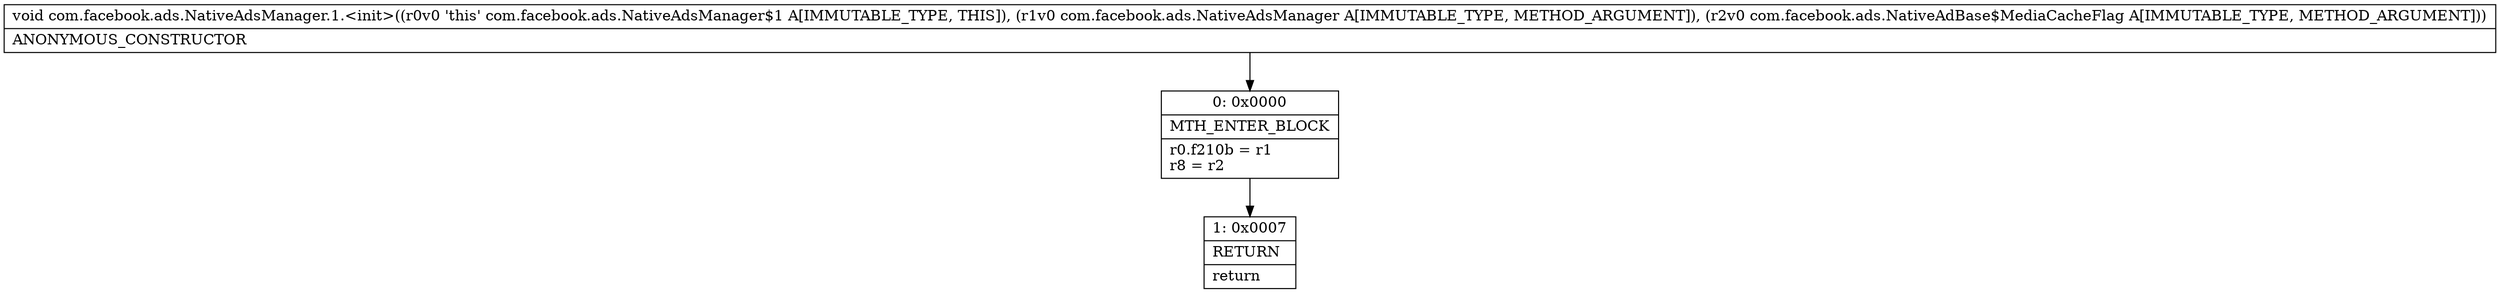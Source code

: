 digraph "CFG forcom.facebook.ads.NativeAdsManager.1.\<init\>(Lcom\/facebook\/ads\/NativeAdsManager;Lcom\/facebook\/ads\/NativeAdBase$MediaCacheFlag;)V" {
Node_0 [shape=record,label="{0\:\ 0x0000|MTH_ENTER_BLOCK\l|r0.f210b = r1\lr8 = r2\l}"];
Node_1 [shape=record,label="{1\:\ 0x0007|RETURN\l|return\l}"];
MethodNode[shape=record,label="{void com.facebook.ads.NativeAdsManager.1.\<init\>((r0v0 'this' com.facebook.ads.NativeAdsManager$1 A[IMMUTABLE_TYPE, THIS]), (r1v0 com.facebook.ads.NativeAdsManager A[IMMUTABLE_TYPE, METHOD_ARGUMENT]), (r2v0 com.facebook.ads.NativeAdBase$MediaCacheFlag A[IMMUTABLE_TYPE, METHOD_ARGUMENT]))  | ANONYMOUS_CONSTRUCTOR\l}"];
MethodNode -> Node_0;
Node_0 -> Node_1;
}

